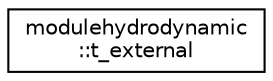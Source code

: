 digraph "Graphical Class Hierarchy"
{
 // LATEX_PDF_SIZE
  edge [fontname="Helvetica",fontsize="10",labelfontname="Helvetica",labelfontsize="10"];
  node [fontname="Helvetica",fontsize="10",shape=record];
  rankdir="LR";
  Node0 [label="modulehydrodynamic\l::t_external",height=0.2,width=0.4,color="black", fillcolor="white", style="filled",URL="$structmodulehydrodynamic_1_1t__external.html",tooltip=" "];
}
